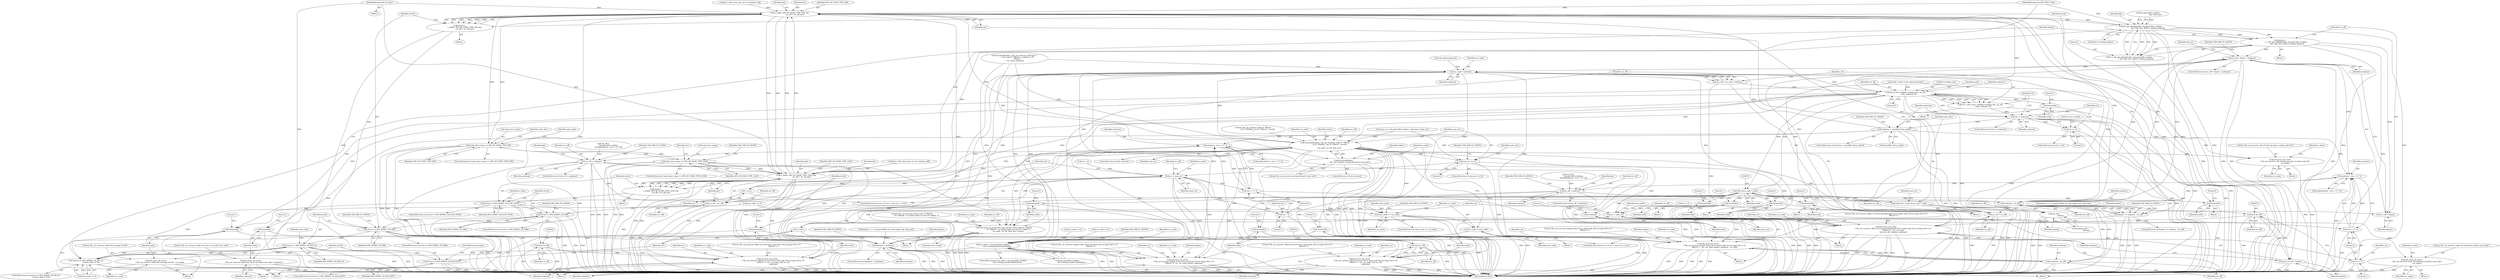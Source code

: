 digraph "0_sleuthkit_bc04aa017c0bd297de8a3b7fc40ffc6ddddbb95d@pointer" {
"1000115" [label="(MethodParameterIn,void *ptr)"];
"1000405" [label="(Call,a_cb(hfs, HFS_BT_NODE_TYPE_IDX, key,\n                    cur_off + rec_off, ptr))"];
"1000301" [label="(Call,node_desc->type == HFS_BT_NODE_TYPE_IDX)"];
"1000536" [label="(Call,node_desc->type == HFS_BT_NODE_TYPE_LEAF)"];
"1000632" [label="(Call,a_cb(hfs, HFS_BT_NODE_TYPE_LEAF, key,\n                    cur_off + rec_off, ptr))"];
"1000630" [label="(Call,retval =\n                    a_cb(hfs, HFS_BT_NODE_TYPE_LEAF, key,\n                    cur_off + rec_off, ptr))"];
"1000641" [label="(Call,retval == HFS_BTREE_CB_LEAF_STOP)"];
"1000651" [label="(Call,retval == HFS_BTREE_CB_ERR)"];
"1000414" [label="(Call,retval == HFS_BTREE_CB_ERR)"];
"1000429" [label="(Call,retval == HFS_BTREE_CB_IDX_LT)"];
"1000428" [label="(Call,(retval == HFS_BTREE_CB_IDX_LT)\n                    || (next_node == 0))"];
"1000498" [label="(Call,retval == HFS_BTREE_CB_IDX_EQGT)"];
"1000694" [label="(Call,tsk_error_set_errstr(\"hfs_cat_traverse: btree node %\" PRIu32\n                \" (%\" PRIu64 \") is neither index nor leaf (%\" PRIu8 \")\",\n                cur_node, cur_off, node_desc->type))"];
"1000403" [label="(Call,retval =\n                    a_cb(hfs, HFS_BT_NODE_TYPE_IDX, key,\n                    cur_off + rec_off, ptr))"];
"1000442" [label="(Call,hfs_get_idxkeylen(hfs, tsk_getu16(fs->endian,\n                            key->key_len), &(hfs->catalog_header)))"];
"1000438" [label="(Call,keylen =\n                        2 + hfs_get_idxkeylen(hfs, tsk_getu16(fs->endian,\n                            key->key_len), &(hfs->catalog_header)))"];
"1000456" [label="(Call,rec_off + keylen > nodesize)"];
"1000222" [label="(Call,cur_node * nodesize)"];
"1000199" [label="(Call,cur_node > tsk_getu32(fs->endian,\n                hfs->catalog_header.totalNodes))"];
"1000213" [label="(Call,tsk_error_set_errstr\n                (\"hfs_cat_traverse: Node %d too large for file\", cur_node))"];
"1000220" [label="(Call,cur_off = cur_node * nodesize)"];
"1000227" [label="(Call,tsk_fs_attr_read(hfs->catalog_attr, cur_off,\n            node, nodesize, 0))"];
"1000225" [label="(Call,cnt = tsk_fs_attr_read(hfs->catalog_attr, cur_off,\n            node, nodesize, 0))"];
"1000236" [label="(Call,cnt != nodesize)"];
"1000241" [label="(Call,cnt >= 0)"];
"1000253" [label="(Call,nodesize < sizeof(hfs_btree_node))"];
"1000260" [label="(Call,tsk_error_set_errstr\n            (\"hfs_cat_traverse: Node size %d is too small to be valid\", nodesize))"];
"1000335" [label="(Call,nodesize - (rec + 1) * 2)"];
"1000343" [label="(Call,rec_off > nodesize)"];
"1000353" [label="(Call,(int) rec_off)"];
"1000349" [label="(Call,tsk_error_set_errstr\n                        (\"hfs_cat_traverse: offset of record %d in index node %d too large (%d vs %\"\n                        PRIu16 \")\", rec, cur_node, (int) rec_off,\n                        nodesize))"];
"1000385" [label="(Call,nodesize - rec_off)"];
"1000383" [label="(Call,keylen >= nodesize - rec_off)"];
"1000391" [label="(Call,tsk_error_set_errstr\n                         (\"hfs_cat_traverse: length of key %d in index node %d too large (%d vs %\"\n                        PRIu16 \")\", rec, cur_node, keylen, (nodesize - rec_off)))"];
"1000396" [label="(Call,nodesize - rec_off)"];
"1000409" [label="(Call,cur_off + rec_off)"];
"1000457" [label="(Call,rec_off + keylen)"];
"1000469" [label="(Call,(int) rec_off)"];
"1000464" [label="(Call,tsk_error_set_errstr\n                            (\"hfs_cat_traverse: offset of record and keylength %d in index node %d too large (%d vs %\"\n                            PRIu16 \")\", rec, cur_node,\n                            (int) rec_off + keylen, nodesize))"];
"1000468" [label="(Call,(int) rec_off + keylen)"];
"1000485" [label="(Call,rec_off +\n                        keylen)"];
"1000566" [label="(Call,nodesize - (rec + 1) * 2)"];
"1000574" [label="(Call,rec_off > nodesize)"];
"1000584" [label="(Call,(int) rec_off)"];
"1000580" [label="(Call,tsk_error_set_errstr\n                        (\"hfs_cat_traverse: offset of record %d in leaf node %d too large (%d vs %\"\n                        PRIu16 \")\", rec, cur_node, (int) rec_off,\n                        nodesize))"];
"1000614" [label="(Call,(keylen) > nodesize)"];
"1000620" [label="(Call,tsk_error_set_errstr\n                        (\"hfs_cat_traverse: length of key %d in leaf node %d too large (%d vs %\"\n                        PRIu16 \")\", rec, cur_node, keylen, nodesize))"];
"1000636" [label="(Call,cur_off + rec_off)"];
"1000248" [label="(Call,free(node))"];
"1000263" [label="(Call,free(node))"];
"1000269" [label="(Call,(hfs_btree_node *) node)"];
"1000216" [label="(Call,free(node))"];
"1000267" [label="(Call,node_desc = (hfs_btree_node *) node)"];
"1000296" [label="(Call,free(node))"];
"1000357" [label="(Call,free(node))"];
"1000399" [label="(Call,free(node))"];
"1000422" [label="(Call,free(node))"];
"1000474" [label="(Call,free(node))"];
"1000588" [label="(Call,free(node))"];
"1000626" [label="(Call,free(node))"];
"1000659" [label="(Call,free(node))"];
"1000701" [label="(Call,free(node))"];
"1000705" [label="(Call,free(node))"];
"1000283" [label="(Call,tsk_fprintf(stderr, \"hfs_cat_traverse: node %\" PRIu32\n                \" @ %\" PRIu64 \" has %\" PRIu16 \" records\n\",\n                cur_node, cur_off, num_rec))"];
"1000290" [label="(Call,num_rec == 0)"];
"1000316" [label="(Call,rec < num_rec)"];
"1000319" [label="(Call,++rec)"];
"1000337" [label="(Call,(rec + 1) * 2)"];
"1000338" [label="(Call,rec + 1)"];
"1000547" [label="(Call,rec < num_rec)"];
"1000550" [label="(Call,++rec)"];
"1000568" [label="(Call,(rec + 1) * 2)"];
"1000569" [label="(Call,rec + 1)"];
"1000510" [label="(Call,tsk_error_set_errstr\n                    (\"hfs_cat_traverse: did not find any keys in index node %d\",\n                    cur_node))"];
"1000518" [label="(Call,next_node == cur_node)"];
"1000524" [label="(Call,tsk_error_set_errstr\n                    (\"hfs_cat_traverse: node %d references itself as next node\",\n                    cur_node))"];
"1000531" [label="(Call,cur_node = next_node)"];
"1000687" [label="(Call,tsk_fprintf(stderr,\n                        \"hfs_cat_traverse: moving forward to next leaf\"))"];
"1000440" [label="(Call,2 + hfs_get_idxkeylen(hfs, tsk_getu16(fs->endian,\n                            key->key_len), &(hfs->catalog_header)))"];
"1000697" [label="(Identifier,cur_off)"];
"1000678" [label="(Call,cur_node == 0)"];
"1000423" [label="(Identifier,node)"];
"1000624" [label="(Identifier,keylen)"];
"1000219" [label="(Literal,1)"];
"1000263" [label="(Call,free(node))"];
"1000249" [label="(Identifier,node)"];
"1000461" [label="(Block,)"];
"1000245" [label="(Call,tsk_error_reset())"];
"1000357" [label="(Call,free(node))"];
"1000422" [label="(Call,free(node))"];
"1000116" [label="(Block,)"];
"1000393" [label="(Identifier,rec)"];
"1000272" [label="(Call,num_rec = tsk_getu16(fs->endian, node_desc->num_rec))"];
"1000384" [label="(Identifier,keylen)"];
"1000538" [label="(Identifier,node_desc)"];
"1000392" [label="(Literal,\"hfs_cat_traverse: length of key %d in index node %d too large (%d vs %\"\n                        PRIu16 \")\")"];
"1000191" [label="(Identifier,is_done)"];
"1000257" [label="(Block,)"];
"1000320" [label="(Identifier,rec)"];
"1000303" [label="(Identifier,node_desc)"];
"1000639" [label="(Identifier,ptr)"];
"1000213" [label="(Call,tsk_error_set_errstr\n                (\"hfs_cat_traverse: Node %d too large for file\", cur_node))"];
"1000498" [label="(Call,retval == HFS_BTREE_CB_IDX_EQGT)"];
"1000406" [label="(Identifier,hfs)"];
"1000199" [label="(Call,cur_node > tsk_getu32(fs->endian,\n                hfs->catalog_header.totalNodes))"];
"1000232" [label="(Identifier,node)"];
"1000266" [label="(Literal,1)"];
"1000394" [label="(Identifier,cur_node)"];
"1000360" [label="(Literal,1)"];
"1000297" [label="(Identifier,node)"];
"1000435" [label="(Block,)"];
"1000654" [label="(Block,)"];
"1000584" [label="(Call,(int) rec_off)"];
"1000656" [label="(Identifier,TSK_ERR_FS_GENFS)"];
"1000577" [label="(Block,)"];
"1000291" [label="(Identifier,num_rec)"];
"1000292" [label="(Literal,0)"];
"1000691" [label="(Block,)"];
"1000473" [label="(Identifier,nodesize)"];
"1000281" [label="(ControlStructure,if (tsk_verbose))"];
"1000625" [label="(Identifier,nodesize)"];
"1000514" [label="(Identifier,is_done)"];
"1000407" [label="(Identifier,HFS_BT_NODE_TYPE_IDX)"];
"1000254" [label="(Identifier,nodesize)"];
"1000698" [label="(Call,node_desc->type)"];
"1000704" [label="(Literal,1)"];
"1000439" [label="(Identifier,keylen)"];
"1000345" [label="(Identifier,nodesize)"];
"1000391" [label="(Call,tsk_error_set_errstr\n                         (\"hfs_cat_traverse: length of key %d in index node %d too large (%d vs %\"\n                        PRIu16 \")\", rec, cur_node, keylen, (nodesize - rec_off)))"];
"1000550" [label="(Call,++rec)"];
"1000441" [label="(Literal,2)"];
"1000504" [label="(Call,next_node == 0)"];
"1000440" [label="(Call,2 + hfs_get_idxkeylen(hfs, tsk_getu16(fs->endian,\n                            key->key_len), &(hfs->catalog_header)))"];
"1000396" [label="(Call,nodesize - rec_off)"];
"1000390" [label="(Identifier,TSK_ERR_FS_GENFS)"];
"1000398" [label="(Identifier,rec_off)"];
"1000471" [label="(Identifier,rec_off)"];
"1000419" [label="(Identifier,TSK_ERR_FS_GENFS)"];
"1000410" [label="(Identifier,cur_off)"];
"1000576" [label="(Identifier,nodesize)"];
"1000239" [label="(Block,)"];
"1000614" [label="(Call,(keylen) > nodesize)"];
"1000474" [label="(Call,free(node))"];
"1000469" [label="(Call,(int) rec_off)"];
"1000222" [label="(Call,cur_node * nodesize)"];
"1000537" [label="(Call,node_desc->type)"];
"1000349" [label="(Call,tsk_error_set_errstr\n                        (\"hfs_cat_traverse: offset of record %d in index node %d too large (%d vs %\"\n                        PRIu16 \")\", rec, cur_node, (int) rec_off,\n                        nodesize))"];
"1000344" [label="(Identifier,rec_off)"];
"1000369" [label="(Call,keylen = 2 + tsk_getu16(hfs->fs_info.endian, key->key_len))"];
"1000487" [label="(Identifier,keylen)"];
"1000587" [label="(Identifier,nodesize)"];
"1000652" [label="(Identifier,retval)"];
"1000485" [label="(Call,rec_off +\n                        keylen)"];
"1000582" [label="(Identifier,rec)"];
"1000327" [label="(Identifier,rec_off)"];
"1000463" [label="(Identifier,TSK_ERR_FS_GENFS)"];
"1000512" [label="(Identifier,cur_node)"];
"1000438" [label="(Call,keylen =\n                        2 + hfs_get_idxkeylen(hfs, tsk_getu16(fs->endian,\n                            key->key_len), &(hfs->catalog_header)))"];
"1000212" [label="(Identifier,TSK_ERR_FS_GENFS)"];
"1000356" [label="(Identifier,nodesize)"];
"1000479" [label="(Identifier,idx_rec)"];
"1000591" [label="(Literal,1)"];
"1000540" [label="(Identifier,HFS_BT_NODE_TYPE_LEAF)"];
"1000228" [label="(Call,hfs->catalog_attr)"];
"1000549" [label="(Identifier,num_rec)"];
"1000306" [label="(Block,)"];
"1000361" [label="(Call,key = (hfs_btree_key_cat *) & node[rec_off])"];
"1000580" [label="(Call,tsk_error_set_errstr\n                        (\"hfs_cat_traverse: offset of record %d in leaf node %d too large (%d vs %\"\n                        PRIu16 \")\", rec, cur_node, (int) rec_off,\n                        nodesize))"];
"1000293" [label="(Block,)"];
"1000702" [label="(Identifier,node)"];
"1000531" [label="(Call,cur_node = next_node)"];
"1000570" [label="(Identifier,rec)"];
"1000497" [label="(ControlStructure,if (retval == HFS_BTREE_CB_IDX_EQGT))"];
"1000166" [label="(Call,cur_node == 0)"];
"1000300" [label="(ControlStructure,if (node_desc->type == HFS_BT_NODE_TYPE_IDX))"];
"1000613" [label="(ControlStructure,if ((keylen) > nodesize))"];
"1000573" [label="(ControlStructure,if (rec_off > nodesize))"];
"1000518" [label="(Call,next_node == cur_node)"];
"1000382" [label="(ControlStructure,if (keylen >= nodesize - rec_off))"];
"1000627" [label="(Identifier,node)"];
"1000312" [label="(ControlStructure,for (rec = 0; rec < num_rec; ++rec))"];
"1000430" [label="(Identifier,retval)"];
"1000689" [label="(Literal,\"hfs_cat_traverse: moving forward to next leaf\")"];
"1000340" [label="(Literal,1)"];
"1000288" [label="(Identifier,num_rec)"];
"1000693" [label="(Identifier,TSK_ERR_FS_GENFS)"];
"1000261" [label="(Literal,\"hfs_cat_traverse: Node size %d is too small to be valid\")"];
"1000243" [label="(Literal,0)"];
"1000532" [label="(Identifier,cur_node)"];
"1000528" [label="(Identifier,is_done)"];
"1000475" [label="(Identifier,node)"];
"1000621" [label="(Literal,\"hfs_cat_traverse: length of key %d in leaf node %d too large (%d vs %\"\n                        PRIu16 \")\")"];
"1000636" [label="(Call,cur_off + rec_off)"];
"1000687" [label="(Call,tsk_fprintf(stderr,\n                        \"hfs_cat_traverse: moving forward to next leaf\"))"];
"1000620" [label="(Call,tsk_error_set_errstr\n                        (\"hfs_cat_traverse: length of key %d in leaf node %d too large (%d vs %\"\n                        PRIu16 \")\", rec, cur_node, keylen, nodesize))"];
"1000635" [label="(Identifier,key)"];
"1000499" [label="(Identifier,retval)"];
"1000286" [label="(Identifier,cur_node)"];
"1000339" [label="(Identifier,rec)"];
"1000236" [label="(Call,cnt != nodesize)"];
"1000660" [label="(Identifier,node)"];
"1000536" [label="(Call,node_desc->type == HFS_BT_NODE_TYPE_LEAF)"];
"1000309" [label="(Identifier,next_node)"];
"1000535" [label="(ControlStructure,if (node_desc->type == HFS_BT_NODE_TYPE_LEAF))"];
"1000283" [label="(Call,tsk_fprintf(stderr, \"hfs_cat_traverse: node %\" PRIu32\n                \" @ %\" PRIu64 \" has %\" PRIu16 \" records\n\",\n                cur_node, cur_off, num_rec))"];
"1000574" [label="(Call,rec_off > nodesize)"];
"1000456" [label="(Call,rec_off + keylen > nodesize)"];
"1000299" [label="(Literal,1)"];
"1000464" [label="(Call,tsk_error_set_errstr\n                            (\"hfs_cat_traverse: offset of record and keylength %d in index node %d too large (%d vs %\"\n                            PRIu16 \")\", rec, cur_node,\n                            (int) rec_off + keylen, nodesize))"];
"1000468" [label="(Call,(int) rec_off + keylen)"];
"1000709" [label="(MethodReturn,RET)"];
"1000290" [label="(Call,num_rec == 0)"];
"1000318" [label="(Identifier,num_rec)"];
"1000412" [label="(Identifier,ptr)"];
"1000617" [label="(Block,)"];
"1000149" [label="(Call,tsk_malloc(nodesize))"];
"1000417" [label="(Block,)"];
"1000569" [label="(Call,rec + 1)"];
"1000510" [label="(Call,tsk_error_set_errstr\n                    (\"hfs_cat_traverse: did not find any keys in index node %d\",\n                    cur_node))"];
"1000523" [label="(Identifier,TSK_ERR_FS_GENFS)"];
"1000427" [label="(ControlStructure,if ((retval == HFS_BTREE_CB_IDX_LT)\n                    || (next_node == 0)))"];
"1000260" [label="(Call,tsk_error_set_errstr\n            (\"hfs_cat_traverse: Node size %d is too small to be valid\", nodesize))"];
"1000432" [label="(Call,next_node == 0)"];
"1000350" [label="(Literal,\"hfs_cat_traverse: offset of record %d in index node %d too large (%d vs %\"\n                        PRIu16 \")\")"];
"1000385" [label="(Call,nodesize - rec_off)"];
"1000695" [label="(Literal,\"hfs_cat_traverse: btree node %\" PRIu32\n                \" (%\" PRIu64 \") is neither index nor leaf (%\" PRIu8 \")\")"];
"1000411" [label="(Identifier,rec_off)"];
"1000572" [label="(Literal,2)"];
"1000346" [label="(Block,)"];
"1000588" [label="(Call,free(node))"];
"1000233" [label="(Identifier,nodesize)"];
"1000568" [label="(Call,(rec + 1) * 2)"];
"1000399" [label="(Call,free(node))"];
"1000284" [label="(Identifier,stderr)"];
"1000343" [label="(Call,rec_off > nodesize)"];
"1000575" [label="(Identifier,rec_off)"];
"1000313" [label="(Call,rec = 0)"];
"1000287" [label="(Identifier,cur_off)"];
"1000259" [label="(Identifier,TSK_ERR_FS_GENFS)"];
"1000526" [label="(Identifier,cur_node)"];
"1000557" [label="(Call,rec_off =\n                    tsk_getu16(fs->endian,\n                    &node[nodesize - (rec + 1) * 2]))"];
"1000551" [label="(Identifier,rec)"];
"1000566" [label="(Call,nodesize - (rec + 1) * 2)"];
"1000221" [label="(Identifier,cur_off)"];
"1000643" [label="(Identifier,HFS_BTREE_CB_LEAF_STOP)"];
"1000235" [label="(ControlStructure,if (cnt != nodesize))"];
"1000237" [label="(Identifier,cnt)"];
"1000267" [label="(Call,node_desc = (hfs_btree_node *) node)"];
"1000483" [label="(Call,node[rec_off +\n                        keylen])"];
"1000333" [label="(Call,node[nodesize - (rec + 1) * 2])"];
"1000231" [label="(Identifier,cur_off)"];
"1000342" [label="(ControlStructure,if (rec_off > nodesize))"];
"1000646" [label="(Identifier,is_done)"];
"1000451" [label="(Call,&(hfs->catalog_header))"];
"1000634" [label="(Identifier,HFS_BT_NODE_TYPE_LEAF)"];
"1000387" [label="(Identifier,rec_off)"];
"1000400" [label="(Identifier,node)"];
"1000630" [label="(Call,retval =\n                    a_cb(hfs, HFS_BT_NODE_TYPE_LEAF, key,\n                    cur_off + rec_off, ptr))"];
"1000217" [label="(Identifier,node)"];
"1000240" [label="(ControlStructure,if (cnt >= 0))"];
"1000403" [label="(Call,retval =\n                    a_cb(hfs, HFS_BT_NODE_TYPE_IDX, key,\n                    cur_off + rec_off, ptr))"];
"1000224" [label="(Identifier,nodesize)"];
"1000268" [label="(Identifier,node_desc)"];
"1000589" [label="(Identifier,node)"];
"1000507" [label="(Block,)"];
"1000520" [label="(Identifier,cur_node)"];
"1000457" [label="(Call,rec_off + keylen)"];
"1000295" [label="(Identifier,TSK_ERR_FS_GENFS)"];
"1000352" [label="(Identifier,cur_node)"];
"1000302" [label="(Call,node_desc->type)"];
"1000651" [label="(Call,retval == HFS_BTREE_CB_ERR)"];
"1000615" [label="(Identifier,keylen)"];
"1000225" [label="(Call,cnt = tsk_fs_attr_read(hfs->catalog_attr, cur_off,\n            node, nodesize, 0))"];
"1000255" [label="(Call,sizeof(hfs_btree_node))"];
"1000215" [label="(Identifier,cur_node)"];
"1000115" [label="(MethodParameterIn,void *ptr)"];
"1000413" [label="(ControlStructure,if (retval == HFS_BTREE_CB_ERR))"];
"1000201" [label="(Call,tsk_getu32(fs->endian,\n                hfs->catalog_header.totalNodes))"];
"1000579" [label="(Identifier,TSK_ERR_FS_GENFS)"];
"1000619" [label="(Identifier,TSK_ERR_FS_GENFS)"];
"1000708" [label="(Literal,0)"];
"1000317" [label="(Identifier,rec)"];
"1000622" [label="(Identifier,rec)"];
"1000688" [label="(Identifier,stderr)"];
"1000395" [label="(Identifier,keylen)"];
"1000641" [label="(Call,retval == HFS_BTREE_CB_LEAF_STOP)"];
"1000642" [label="(Identifier,retval)"];
"1000558" [label="(Identifier,rec_off)"];
"1000296" [label="(Call,free(node))"];
"1000458" [label="(Identifier,rec_off)"];
"1000358" [label="(Identifier,node)"];
"1000181" [label="(Call,tsk_fprintf(stderr, \"hfs_cat_traverse: starting at \"\n            \"root node %\" PRIu32 \"; nodesize = %\"\n            PRIu16 \"\n\", cur_node, nodesize))"];
"1000545" [label="(Identifier,rec)"];
"1000200" [label="(Identifier,cur_node)"];
"1000264" [label="(Identifier,node)"];
"1000338" [label="(Call,rec + 1)"];
"1000348" [label="(Identifier,TSK_ERR_FS_GENFS)"];
"1000472" [label="(Identifier,keylen)"];
"1000564" [label="(Call,node[nodesize - (rec + 1) * 2])"];
"1000443" [label="(Identifier,hfs)"];
"1000583" [label="(Identifier,cur_node)"];
"1000567" [label="(Identifier,nodesize)"];
"1000547" [label="(Call,rec < num_rec)"];
"1000600" [label="(Call,keylen = 2 + tsk_getu16(hfs->fs_info.endian, key->key_len))"];
"1000650" [label="(ControlStructure,if (retval == HFS_BTREE_CB_ERR))"];
"1000466" [label="(Identifier,rec)"];
"1000477" [label="(Literal,1)"];
"1000519" [label="(Identifier,next_node)"];
"1000429" [label="(Call,retval == HFS_BTREE_CB_IDX_LT)"];
"1000633" [label="(Identifier,hfs)"];
"1000467" [label="(Identifier,cur_node)"];
"1000220" [label="(Call,cur_off = cur_node * nodesize)"];
"1000626" [label="(Call,free(node))"];
"1000581" [label="(Literal,\"hfs_cat_traverse: offset of record %d in leaf node %d too large (%d vs %\"\n                        PRIu16 \")\")"];
"1000431" [label="(Identifier,HFS_BTREE_CB_IDX_LT)"];
"1000223" [label="(Identifier,cur_node)"];
"1000409" [label="(Call,cur_off + rec_off)"];
"1000253" [label="(Call,nodesize < sizeof(hfs_btree_node))"];
"1000638" [label="(Identifier,rec_off)"];
"1000586" [label="(Identifier,rec_off)"];
"1000665" [label="(Identifier,is_done)"];
"1000351" [label="(Identifier,rec)"];
"1000460" [label="(Identifier,nodesize)"];
"1000234" [label="(Literal,0)"];
"1000388" [label="(Block,)"];
"1000592" [label="(Call,key = (hfs_btree_key_cat *) & node[rec_off])"];
"1000248" [label="(Call,free(node))"];
"1000653" [label="(Identifier,HFS_BTREE_CB_ERR)"];
"1000524" [label="(Call,tsk_error_set_errstr\n                    (\"hfs_cat_traverse: node %d references itself as next node\",\n                    cur_node))"];
"1000486" [label="(Identifier,rec_off)"];
"1000543" [label="(ControlStructure,for (rec = 0; rec < num_rec; ++rec))"];
"1000198" [label="(ControlStructure,if (cur_node > tsk_getu32(fs->endian,\n                hfs->catalog_header.totalNodes)))"];
"1000459" [label="(Identifier,keylen)"];
"1000705" [label="(Call,free(node))"];
"1000397" [label="(Identifier,nodesize)"];
"1000269" [label="(Call,(hfs_btree_node *) node)"];
"1000273" [label="(Identifier,num_rec)"];
"1000623" [label="(Identifier,cur_node)"];
"1000326" [label="(Call,rec_off =\n                    tsk_getu16(fs->endian,\n                    &node[nodesize - (rec + 1) * 2]))"];
"1000386" [label="(Identifier,nodesize)"];
"1000433" [label="(Identifier,next_node)"];
"1000706" [label="(Identifier,node)"];
"1000415" [label="(Identifier,retval)"];
"1000696" [label="(Identifier,cur_node)"];
"1000425" [label="(Literal,1)"];
"1000552" [label="(Block,)"];
"1000416" [label="(Identifier,HFS_BTREE_CB_ERR)"];
"1000465" [label="(Literal,\"hfs_cat_traverse: offset of record and keylength %d in index node %d too large (%d vs %\"\n                            PRIu16 \")\")"];
"1000271" [label="(Identifier,node)"];
"1000500" [label="(Identifier,HFS_BTREE_CB_IDX_EQGT)"];
"1000214" [label="(Literal,\"hfs_cat_traverse: Node %d too large for file\")"];
"1000616" [label="(Identifier,nodesize)"];
"1000517" [label="(ControlStructure,if (next_node == cur_node))"];
"1000216" [label="(Call,free(node))"];
"1000402" [label="(Literal,1)"];
"1000662" [label="(Literal,1)"];
"1000444" [label="(Call,tsk_getu16(fs->endian,\n                            key->key_len))"];
"1000701" [label="(Call,free(node))"];
"1000525" [label="(Literal,\"hfs_cat_traverse: node %d references itself as next node\")"];
"1000251" [label="(Literal,1)"];
"1000242" [label="(Identifier,cnt)"];
"1000383" [label="(Call,keylen >= nodesize - rec_off)"];
"1000511" [label="(Literal,\"hfs_cat_traverse: did not find any keys in index node %d\")"];
"1000502" [label="(ControlStructure,break;)"];
"1000685" [label="(ControlStructure,if (tsk_verbose))"];
"1000262" [label="(Identifier,nodesize)"];
"1000571" [label="(Literal,1)"];
"1000210" [label="(Block,)"];
"1000593" [label="(Identifier,key)"];
"1000305" [label="(Identifier,HFS_BT_NODE_TYPE_IDX)"];
"1000289" [label="(ControlStructure,if (num_rec == 0))"];
"1000632" [label="(Call,a_cb(hfs, HFS_BT_NODE_TYPE_LEAF, key,\n                    cur_off + rec_off, ptr))"];
"1000694" [label="(Call,tsk_error_set_errstr(\"hfs_cat_traverse: btree node %\" PRIu32\n                \" (%\" PRIu64 \") is neither index nor leaf (%\" PRIu8 \")\",\n                cur_node, cur_off, node_desc->type))"];
"1000113" [label="(MethodParameterIn,HFS_INFO * hfs)"];
"1000631" [label="(Identifier,retval)"];
"1000404" [label="(Identifier,retval)"];
"1000341" [label="(Literal,2)"];
"1000301" [label="(Call,node_desc->type == HFS_BT_NODE_TYPE_IDX)"];
"1000428" [label="(Call,(retval == HFS_BTREE_CB_IDX_LT)\n                    || (next_node == 0))"];
"1000241" [label="(Call,cnt >= 0)"];
"1000533" [label="(Identifier,next_node)"];
"1000548" [label="(Identifier,rec)"];
"1000238" [label="(Identifier,nodesize)"];
"1000637" [label="(Identifier,cur_off)"];
"1000544" [label="(Call,rec = 0)"];
"1000408" [label="(Identifier,key)"];
"1000227" [label="(Call,tsk_fs_attr_read(hfs->catalog_attr, cur_off,\n            node, nodesize, 0))"];
"1000442" [label="(Call,hfs_get_idxkeylen(hfs, tsk_getu16(fs->endian,\n                            key->key_len), &(hfs->catalog_header)))"];
"1000335" [label="(Call,nodesize - (rec + 1) * 2)"];
"1000145" [label="(Call,node = (char *) tsk_malloc(nodesize))"];
"1000337" [label="(Call,(rec + 1) * 2)"];
"1000355" [label="(Identifier,rec_off)"];
"1000193" [label="(Block,)"];
"1000414" [label="(Call,retval == HFS_BTREE_CB_ERR)"];
"1000321" [label="(Block,)"];
"1000316" [label="(Call,rec < num_rec)"];
"1000252" [label="(ControlStructure,if (nodesize < sizeof(hfs_btree_node)))"];
"1000285" [label="(Literal,\"hfs_cat_traverse: node %\" PRIu32\n                \" @ %\" PRIu64 \" has %\" PRIu16 \" records\n\")"];
"1000505" [label="(Identifier,next_node)"];
"1000336" [label="(Identifier,nodesize)"];
"1000353" [label="(Call,(int) rec_off)"];
"1000319" [label="(Call,++rec)"];
"1000640" [label="(ControlStructure,if (retval == HFS_BTREE_CB_LEAF_STOP))"];
"1000226" [label="(Identifier,cnt)"];
"1000629" [label="(Literal,1)"];
"1000362" [label="(Identifier,key)"];
"1000521" [label="(Block,)"];
"1000659" [label="(Call,free(node))"];
"1000455" [label="(ControlStructure,if (rec_off + keylen > nodesize))"];
"1000405" [label="(Call,a_cb(hfs, HFS_BT_NODE_TYPE_IDX, key,\n                    cur_off + rec_off, ptr))"];
"1000115" -> "1000112"  [label="AST: "];
"1000115" -> "1000709"  [label="DDG: "];
"1000115" -> "1000405"  [label="DDG: "];
"1000115" -> "1000632"  [label="DDG: "];
"1000405" -> "1000403"  [label="AST: "];
"1000405" -> "1000412"  [label="CFG: "];
"1000406" -> "1000405"  [label="AST: "];
"1000407" -> "1000405"  [label="AST: "];
"1000408" -> "1000405"  [label="AST: "];
"1000409" -> "1000405"  [label="AST: "];
"1000412" -> "1000405"  [label="AST: "];
"1000403" -> "1000405"  [label="CFG: "];
"1000405" -> "1000709"  [label="DDG: "];
"1000405" -> "1000709"  [label="DDG: "];
"1000405" -> "1000709"  [label="DDG: "];
"1000405" -> "1000709"  [label="DDG: "];
"1000405" -> "1000709"  [label="DDG: "];
"1000405" -> "1000301"  [label="DDG: "];
"1000405" -> "1000403"  [label="DDG: "];
"1000405" -> "1000403"  [label="DDG: "];
"1000405" -> "1000403"  [label="DDG: "];
"1000405" -> "1000403"  [label="DDG: "];
"1000405" -> "1000403"  [label="DDG: "];
"1000442" -> "1000405"  [label="DDG: "];
"1000632" -> "1000405"  [label="DDG: "];
"1000632" -> "1000405"  [label="DDG: "];
"1000113" -> "1000405"  [label="DDG: "];
"1000301" -> "1000405"  [label="DDG: "];
"1000361" -> "1000405"  [label="DDG: "];
"1000283" -> "1000405"  [label="DDG: "];
"1000227" -> "1000405"  [label="DDG: "];
"1000385" -> "1000405"  [label="DDG: "];
"1000405" -> "1000442"  [label="DDG: "];
"1000405" -> "1000632"  [label="DDG: "];
"1000405" -> "1000632"  [label="DDG: "];
"1000301" -> "1000300"  [label="AST: "];
"1000301" -> "1000305"  [label="CFG: "];
"1000302" -> "1000301"  [label="AST: "];
"1000305" -> "1000301"  [label="AST: "];
"1000309" -> "1000301"  [label="CFG: "];
"1000538" -> "1000301"  [label="CFG: "];
"1000301" -> "1000709"  [label="DDG: "];
"1000301" -> "1000709"  [label="DDG: "];
"1000301" -> "1000709"  [label="DDG: "];
"1000536" -> "1000301"  [label="DDG: "];
"1000301" -> "1000536"  [label="DDG: "];
"1000536" -> "1000535"  [label="AST: "];
"1000536" -> "1000540"  [label="CFG: "];
"1000537" -> "1000536"  [label="AST: "];
"1000540" -> "1000536"  [label="AST: "];
"1000545" -> "1000536"  [label="CFG: "];
"1000693" -> "1000536"  [label="CFG: "];
"1000536" -> "1000709"  [label="DDG: "];
"1000536" -> "1000709"  [label="DDG: "];
"1000536" -> "1000709"  [label="DDG: "];
"1000632" -> "1000536"  [label="DDG: "];
"1000536" -> "1000632"  [label="DDG: "];
"1000536" -> "1000694"  [label="DDG: "];
"1000632" -> "1000630"  [label="AST: "];
"1000632" -> "1000639"  [label="CFG: "];
"1000633" -> "1000632"  [label="AST: "];
"1000634" -> "1000632"  [label="AST: "];
"1000635" -> "1000632"  [label="AST: "];
"1000636" -> "1000632"  [label="AST: "];
"1000639" -> "1000632"  [label="AST: "];
"1000630" -> "1000632"  [label="CFG: "];
"1000632" -> "1000709"  [label="DDG: "];
"1000632" -> "1000709"  [label="DDG: "];
"1000632" -> "1000709"  [label="DDG: "];
"1000632" -> "1000709"  [label="DDG: "];
"1000632" -> "1000709"  [label="DDG: "];
"1000632" -> "1000630"  [label="DDG: "];
"1000632" -> "1000630"  [label="DDG: "];
"1000632" -> "1000630"  [label="DDG: "];
"1000632" -> "1000630"  [label="DDG: "];
"1000632" -> "1000630"  [label="DDG: "];
"1000442" -> "1000632"  [label="DDG: "];
"1000113" -> "1000632"  [label="DDG: "];
"1000592" -> "1000632"  [label="DDG: "];
"1000283" -> "1000632"  [label="DDG: "];
"1000227" -> "1000632"  [label="DDG: "];
"1000574" -> "1000632"  [label="DDG: "];
"1000630" -> "1000552"  [label="AST: "];
"1000631" -> "1000630"  [label="AST: "];
"1000642" -> "1000630"  [label="CFG: "];
"1000630" -> "1000709"  [label="DDG: "];
"1000630" -> "1000641"  [label="DDG: "];
"1000641" -> "1000640"  [label="AST: "];
"1000641" -> "1000643"  [label="CFG: "];
"1000642" -> "1000641"  [label="AST: "];
"1000643" -> "1000641"  [label="AST: "];
"1000646" -> "1000641"  [label="CFG: "];
"1000652" -> "1000641"  [label="CFG: "];
"1000641" -> "1000709"  [label="DDG: "];
"1000641" -> "1000709"  [label="DDG: "];
"1000641" -> "1000709"  [label="DDG: "];
"1000641" -> "1000651"  [label="DDG: "];
"1000651" -> "1000650"  [label="AST: "];
"1000651" -> "1000653"  [label="CFG: "];
"1000652" -> "1000651"  [label="AST: "];
"1000653" -> "1000651"  [label="AST: "];
"1000656" -> "1000651"  [label="CFG: "];
"1000551" -> "1000651"  [label="CFG: "];
"1000651" -> "1000709"  [label="DDG: "];
"1000651" -> "1000709"  [label="DDG: "];
"1000651" -> "1000709"  [label="DDG: "];
"1000651" -> "1000414"  [label="DDG: "];
"1000414" -> "1000651"  [label="DDG: "];
"1000414" -> "1000413"  [label="AST: "];
"1000414" -> "1000416"  [label="CFG: "];
"1000415" -> "1000414"  [label="AST: "];
"1000416" -> "1000414"  [label="AST: "];
"1000419" -> "1000414"  [label="CFG: "];
"1000430" -> "1000414"  [label="CFG: "];
"1000414" -> "1000709"  [label="DDG: "];
"1000414" -> "1000709"  [label="DDG: "];
"1000414" -> "1000709"  [label="DDG: "];
"1000403" -> "1000414"  [label="DDG: "];
"1000414" -> "1000429"  [label="DDG: "];
"1000429" -> "1000428"  [label="AST: "];
"1000429" -> "1000431"  [label="CFG: "];
"1000430" -> "1000429"  [label="AST: "];
"1000431" -> "1000429"  [label="AST: "];
"1000433" -> "1000429"  [label="CFG: "];
"1000428" -> "1000429"  [label="CFG: "];
"1000429" -> "1000709"  [label="DDG: "];
"1000429" -> "1000709"  [label="DDG: "];
"1000429" -> "1000428"  [label="DDG: "];
"1000429" -> "1000428"  [label="DDG: "];
"1000429" -> "1000498"  [label="DDG: "];
"1000428" -> "1000427"  [label="AST: "];
"1000428" -> "1000432"  [label="CFG: "];
"1000432" -> "1000428"  [label="AST: "];
"1000439" -> "1000428"  [label="CFG: "];
"1000499" -> "1000428"  [label="CFG: "];
"1000428" -> "1000709"  [label="DDG: "];
"1000428" -> "1000709"  [label="DDG: "];
"1000428" -> "1000709"  [label="DDG: "];
"1000432" -> "1000428"  [label="DDG: "];
"1000432" -> "1000428"  [label="DDG: "];
"1000504" -> "1000428"  [label="DDG: "];
"1000498" -> "1000497"  [label="AST: "];
"1000498" -> "1000500"  [label="CFG: "];
"1000499" -> "1000498"  [label="AST: "];
"1000500" -> "1000498"  [label="AST: "];
"1000502" -> "1000498"  [label="CFG: "];
"1000320" -> "1000498"  [label="CFG: "];
"1000498" -> "1000709"  [label="DDG: "];
"1000498" -> "1000709"  [label="DDG: "];
"1000498" -> "1000709"  [label="DDG: "];
"1000694" -> "1000691"  [label="AST: "];
"1000694" -> "1000698"  [label="CFG: "];
"1000695" -> "1000694"  [label="AST: "];
"1000696" -> "1000694"  [label="AST: "];
"1000697" -> "1000694"  [label="AST: "];
"1000698" -> "1000694"  [label="AST: "];
"1000702" -> "1000694"  [label="CFG: "];
"1000694" -> "1000709"  [label="DDG: "];
"1000694" -> "1000709"  [label="DDG: "];
"1000694" -> "1000709"  [label="DDG: "];
"1000694" -> "1000709"  [label="DDG: "];
"1000283" -> "1000694"  [label="DDG: "];
"1000283" -> "1000694"  [label="DDG: "];
"1000222" -> "1000694"  [label="DDG: "];
"1000227" -> "1000694"  [label="DDG: "];
"1000403" -> "1000321"  [label="AST: "];
"1000404" -> "1000403"  [label="AST: "];
"1000415" -> "1000403"  [label="CFG: "];
"1000403" -> "1000709"  [label="DDG: "];
"1000442" -> "1000440"  [label="AST: "];
"1000442" -> "1000451"  [label="CFG: "];
"1000443" -> "1000442"  [label="AST: "];
"1000444" -> "1000442"  [label="AST: "];
"1000451" -> "1000442"  [label="AST: "];
"1000440" -> "1000442"  [label="CFG: "];
"1000442" -> "1000709"  [label="DDG: "];
"1000442" -> "1000709"  [label="DDG: "];
"1000442" -> "1000709"  [label="DDG: "];
"1000442" -> "1000438"  [label="DDG: "];
"1000442" -> "1000438"  [label="DDG: "];
"1000442" -> "1000438"  [label="DDG: "];
"1000442" -> "1000440"  [label="DDG: "];
"1000442" -> "1000440"  [label="DDG: "];
"1000442" -> "1000440"  [label="DDG: "];
"1000113" -> "1000442"  [label="DDG: "];
"1000444" -> "1000442"  [label="DDG: "];
"1000444" -> "1000442"  [label="DDG: "];
"1000438" -> "1000435"  [label="AST: "];
"1000438" -> "1000440"  [label="CFG: "];
"1000439" -> "1000438"  [label="AST: "];
"1000440" -> "1000438"  [label="AST: "];
"1000458" -> "1000438"  [label="CFG: "];
"1000438" -> "1000709"  [label="DDG: "];
"1000438" -> "1000456"  [label="DDG: "];
"1000438" -> "1000457"  [label="DDG: "];
"1000438" -> "1000464"  [label="DDG: "];
"1000438" -> "1000468"  [label="DDG: "];
"1000438" -> "1000485"  [label="DDG: "];
"1000456" -> "1000455"  [label="AST: "];
"1000456" -> "1000460"  [label="CFG: "];
"1000457" -> "1000456"  [label="AST: "];
"1000460" -> "1000456"  [label="AST: "];
"1000463" -> "1000456"  [label="CFG: "];
"1000479" -> "1000456"  [label="CFG: "];
"1000456" -> "1000709"  [label="DDG: "];
"1000456" -> "1000709"  [label="DDG: "];
"1000456" -> "1000709"  [label="DDG: "];
"1000456" -> "1000222"  [label="DDG: "];
"1000456" -> "1000335"  [label="DDG: "];
"1000385" -> "1000456"  [label="DDG: "];
"1000385" -> "1000456"  [label="DDG: "];
"1000456" -> "1000464"  [label="DDG: "];
"1000222" -> "1000220"  [label="AST: "];
"1000222" -> "1000224"  [label="CFG: "];
"1000223" -> "1000222"  [label="AST: "];
"1000224" -> "1000222"  [label="AST: "];
"1000220" -> "1000222"  [label="CFG: "];
"1000222" -> "1000709"  [label="DDG: "];
"1000222" -> "1000199"  [label="DDG: "];
"1000222" -> "1000220"  [label="DDG: "];
"1000222" -> "1000220"  [label="DDG: "];
"1000199" -> "1000222"  [label="DDG: "];
"1000181" -> "1000222"  [label="DDG: "];
"1000253" -> "1000222"  [label="DDG: "];
"1000614" -> "1000222"  [label="DDG: "];
"1000149" -> "1000222"  [label="DDG: "];
"1000385" -> "1000222"  [label="DDG: "];
"1000222" -> "1000227"  [label="DDG: "];
"1000222" -> "1000283"  [label="DDG: "];
"1000222" -> "1000349"  [label="DDG: "];
"1000222" -> "1000391"  [label="DDG: "];
"1000222" -> "1000464"  [label="DDG: "];
"1000222" -> "1000510"  [label="DDG: "];
"1000222" -> "1000518"  [label="DDG: "];
"1000222" -> "1000580"  [label="DDG: "];
"1000222" -> "1000620"  [label="DDG: "];
"1000199" -> "1000198"  [label="AST: "];
"1000199" -> "1000201"  [label="CFG: "];
"1000200" -> "1000199"  [label="AST: "];
"1000201" -> "1000199"  [label="AST: "];
"1000212" -> "1000199"  [label="CFG: "];
"1000221" -> "1000199"  [label="CFG: "];
"1000199" -> "1000709"  [label="DDG: "];
"1000199" -> "1000709"  [label="DDG: "];
"1000283" -> "1000199"  [label="DDG: "];
"1000678" -> "1000199"  [label="DDG: "];
"1000181" -> "1000199"  [label="DDG: "];
"1000166" -> "1000199"  [label="DDG: "];
"1000531" -> "1000199"  [label="DDG: "];
"1000201" -> "1000199"  [label="DDG: "];
"1000201" -> "1000199"  [label="DDG: "];
"1000199" -> "1000213"  [label="DDG: "];
"1000213" -> "1000210"  [label="AST: "];
"1000213" -> "1000215"  [label="CFG: "];
"1000214" -> "1000213"  [label="AST: "];
"1000215" -> "1000213"  [label="AST: "];
"1000217" -> "1000213"  [label="CFG: "];
"1000213" -> "1000709"  [label="DDG: "];
"1000213" -> "1000709"  [label="DDG: "];
"1000220" -> "1000193"  [label="AST: "];
"1000221" -> "1000220"  [label="AST: "];
"1000226" -> "1000220"  [label="CFG: "];
"1000220" -> "1000709"  [label="DDG: "];
"1000220" -> "1000227"  [label="DDG: "];
"1000227" -> "1000225"  [label="AST: "];
"1000227" -> "1000234"  [label="CFG: "];
"1000228" -> "1000227"  [label="AST: "];
"1000231" -> "1000227"  [label="AST: "];
"1000232" -> "1000227"  [label="AST: "];
"1000233" -> "1000227"  [label="AST: "];
"1000234" -> "1000227"  [label="AST: "];
"1000225" -> "1000227"  [label="CFG: "];
"1000227" -> "1000709"  [label="DDG: "];
"1000227" -> "1000709"  [label="DDG: "];
"1000227" -> "1000225"  [label="DDG: "];
"1000227" -> "1000225"  [label="DDG: "];
"1000227" -> "1000225"  [label="DDG: "];
"1000227" -> "1000225"  [label="DDG: "];
"1000227" -> "1000225"  [label="DDG: "];
"1000145" -> "1000227"  [label="DDG: "];
"1000269" -> "1000227"  [label="DDG: "];
"1000227" -> "1000236"  [label="DDG: "];
"1000227" -> "1000248"  [label="DDG: "];
"1000227" -> "1000263"  [label="DDG: "];
"1000227" -> "1000269"  [label="DDG: "];
"1000227" -> "1000283"  [label="DDG: "];
"1000227" -> "1000409"  [label="DDG: "];
"1000227" -> "1000636"  [label="DDG: "];
"1000225" -> "1000193"  [label="AST: "];
"1000226" -> "1000225"  [label="AST: "];
"1000237" -> "1000225"  [label="CFG: "];
"1000225" -> "1000709"  [label="DDG: "];
"1000225" -> "1000236"  [label="DDG: "];
"1000236" -> "1000235"  [label="AST: "];
"1000236" -> "1000238"  [label="CFG: "];
"1000237" -> "1000236"  [label="AST: "];
"1000238" -> "1000236"  [label="AST: "];
"1000242" -> "1000236"  [label="CFG: "];
"1000254" -> "1000236"  [label="CFG: "];
"1000236" -> "1000709"  [label="DDG: "];
"1000236" -> "1000709"  [label="DDG: "];
"1000236" -> "1000709"  [label="DDG: "];
"1000236" -> "1000241"  [label="DDG: "];
"1000236" -> "1000253"  [label="DDG: "];
"1000241" -> "1000240"  [label="AST: "];
"1000241" -> "1000243"  [label="CFG: "];
"1000242" -> "1000241"  [label="AST: "];
"1000243" -> "1000241"  [label="AST: "];
"1000245" -> "1000241"  [label="CFG: "];
"1000249" -> "1000241"  [label="CFG: "];
"1000241" -> "1000709"  [label="DDG: "];
"1000241" -> "1000709"  [label="DDG: "];
"1000253" -> "1000252"  [label="AST: "];
"1000253" -> "1000255"  [label="CFG: "];
"1000254" -> "1000253"  [label="AST: "];
"1000255" -> "1000253"  [label="AST: "];
"1000259" -> "1000253"  [label="CFG: "];
"1000268" -> "1000253"  [label="CFG: "];
"1000253" -> "1000709"  [label="DDG: "];
"1000253" -> "1000709"  [label="DDG: "];
"1000253" -> "1000260"  [label="DDG: "];
"1000253" -> "1000335"  [label="DDG: "];
"1000253" -> "1000566"  [label="DDG: "];
"1000260" -> "1000257"  [label="AST: "];
"1000260" -> "1000262"  [label="CFG: "];
"1000261" -> "1000260"  [label="AST: "];
"1000262" -> "1000260"  [label="AST: "];
"1000264" -> "1000260"  [label="CFG: "];
"1000260" -> "1000709"  [label="DDG: "];
"1000260" -> "1000709"  [label="DDG: "];
"1000335" -> "1000333"  [label="AST: "];
"1000335" -> "1000337"  [label="CFG: "];
"1000336" -> "1000335"  [label="AST: "];
"1000337" -> "1000335"  [label="AST: "];
"1000333" -> "1000335"  [label="CFG: "];
"1000335" -> "1000709"  [label="DDG: "];
"1000385" -> "1000335"  [label="DDG: "];
"1000337" -> "1000335"  [label="DDG: "];
"1000337" -> "1000335"  [label="DDG: "];
"1000335" -> "1000343"  [label="DDG: "];
"1000343" -> "1000342"  [label="AST: "];
"1000343" -> "1000345"  [label="CFG: "];
"1000344" -> "1000343"  [label="AST: "];
"1000345" -> "1000343"  [label="AST: "];
"1000348" -> "1000343"  [label="CFG: "];
"1000362" -> "1000343"  [label="CFG: "];
"1000343" -> "1000709"  [label="DDG: "];
"1000326" -> "1000343"  [label="DDG: "];
"1000343" -> "1000353"  [label="DDG: "];
"1000343" -> "1000349"  [label="DDG: "];
"1000343" -> "1000385"  [label="DDG: "];
"1000343" -> "1000385"  [label="DDG: "];
"1000353" -> "1000349"  [label="AST: "];
"1000353" -> "1000355"  [label="CFG: "];
"1000354" -> "1000353"  [label="AST: "];
"1000355" -> "1000353"  [label="AST: "];
"1000356" -> "1000353"  [label="CFG: "];
"1000353" -> "1000709"  [label="DDG: "];
"1000353" -> "1000349"  [label="DDG: "];
"1000349" -> "1000346"  [label="AST: "];
"1000349" -> "1000356"  [label="CFG: "];
"1000350" -> "1000349"  [label="AST: "];
"1000351" -> "1000349"  [label="AST: "];
"1000352" -> "1000349"  [label="AST: "];
"1000356" -> "1000349"  [label="AST: "];
"1000358" -> "1000349"  [label="CFG: "];
"1000349" -> "1000709"  [label="DDG: "];
"1000349" -> "1000709"  [label="DDG: "];
"1000349" -> "1000709"  [label="DDG: "];
"1000349" -> "1000709"  [label="DDG: "];
"1000349" -> "1000709"  [label="DDG: "];
"1000316" -> "1000349"  [label="DDG: "];
"1000283" -> "1000349"  [label="DDG: "];
"1000385" -> "1000383"  [label="AST: "];
"1000385" -> "1000387"  [label="CFG: "];
"1000386" -> "1000385"  [label="AST: "];
"1000387" -> "1000385"  [label="AST: "];
"1000383" -> "1000385"  [label="CFG: "];
"1000385" -> "1000709"  [label="DDG: "];
"1000385" -> "1000383"  [label="DDG: "];
"1000385" -> "1000383"  [label="DDG: "];
"1000385" -> "1000396"  [label="DDG: "];
"1000385" -> "1000396"  [label="DDG: "];
"1000385" -> "1000409"  [label="DDG: "];
"1000385" -> "1000457"  [label="DDG: "];
"1000385" -> "1000469"  [label="DDG: "];
"1000385" -> "1000485"  [label="DDG: "];
"1000383" -> "1000382"  [label="AST: "];
"1000384" -> "1000383"  [label="AST: "];
"1000390" -> "1000383"  [label="CFG: "];
"1000404" -> "1000383"  [label="CFG: "];
"1000383" -> "1000709"  [label="DDG: "];
"1000383" -> "1000709"  [label="DDG: "];
"1000383" -> "1000709"  [label="DDG: "];
"1000369" -> "1000383"  [label="DDG: "];
"1000383" -> "1000391"  [label="DDG: "];
"1000391" -> "1000388"  [label="AST: "];
"1000391" -> "1000396"  [label="CFG: "];
"1000392" -> "1000391"  [label="AST: "];
"1000393" -> "1000391"  [label="AST: "];
"1000394" -> "1000391"  [label="AST: "];
"1000395" -> "1000391"  [label="AST: "];
"1000396" -> "1000391"  [label="AST: "];
"1000400" -> "1000391"  [label="CFG: "];
"1000391" -> "1000709"  [label="DDG: "];
"1000391" -> "1000709"  [label="DDG: "];
"1000391" -> "1000709"  [label="DDG: "];
"1000391" -> "1000709"  [label="DDG: "];
"1000391" -> "1000709"  [label="DDG: "];
"1000316" -> "1000391"  [label="DDG: "];
"1000283" -> "1000391"  [label="DDG: "];
"1000396" -> "1000391"  [label="DDG: "];
"1000396" -> "1000391"  [label="DDG: "];
"1000396" -> "1000398"  [label="CFG: "];
"1000397" -> "1000396"  [label="AST: "];
"1000398" -> "1000396"  [label="AST: "];
"1000396" -> "1000709"  [label="DDG: "];
"1000396" -> "1000709"  [label="DDG: "];
"1000409" -> "1000411"  [label="CFG: "];
"1000410" -> "1000409"  [label="AST: "];
"1000411" -> "1000409"  [label="AST: "];
"1000412" -> "1000409"  [label="CFG: "];
"1000409" -> "1000709"  [label="DDG: "];
"1000409" -> "1000709"  [label="DDG: "];
"1000283" -> "1000409"  [label="DDG: "];
"1000457" -> "1000459"  [label="CFG: "];
"1000458" -> "1000457"  [label="AST: "];
"1000459" -> "1000457"  [label="AST: "];
"1000460" -> "1000457"  [label="CFG: "];
"1000469" -> "1000468"  [label="AST: "];
"1000469" -> "1000471"  [label="CFG: "];
"1000470" -> "1000469"  [label="AST: "];
"1000471" -> "1000469"  [label="AST: "];
"1000472" -> "1000469"  [label="CFG: "];
"1000469" -> "1000709"  [label="DDG: "];
"1000469" -> "1000464"  [label="DDG: "];
"1000469" -> "1000468"  [label="DDG: "];
"1000464" -> "1000461"  [label="AST: "];
"1000464" -> "1000473"  [label="CFG: "];
"1000465" -> "1000464"  [label="AST: "];
"1000466" -> "1000464"  [label="AST: "];
"1000467" -> "1000464"  [label="AST: "];
"1000468" -> "1000464"  [label="AST: "];
"1000473" -> "1000464"  [label="AST: "];
"1000475" -> "1000464"  [label="CFG: "];
"1000464" -> "1000709"  [label="DDG: "];
"1000464" -> "1000709"  [label="DDG: "];
"1000464" -> "1000709"  [label="DDG: "];
"1000464" -> "1000709"  [label="DDG: "];
"1000464" -> "1000709"  [label="DDG: "];
"1000316" -> "1000464"  [label="DDG: "];
"1000283" -> "1000464"  [label="DDG: "];
"1000468" -> "1000472"  [label="CFG: "];
"1000472" -> "1000468"  [label="AST: "];
"1000473" -> "1000468"  [label="CFG: "];
"1000468" -> "1000709"  [label="DDG: "];
"1000468" -> "1000709"  [label="DDG: "];
"1000485" -> "1000483"  [label="AST: "];
"1000485" -> "1000487"  [label="CFG: "];
"1000486" -> "1000485"  [label="AST: "];
"1000487" -> "1000485"  [label="AST: "];
"1000483" -> "1000485"  [label="CFG: "];
"1000485" -> "1000709"  [label="DDG: "];
"1000485" -> "1000709"  [label="DDG: "];
"1000566" -> "1000564"  [label="AST: "];
"1000566" -> "1000568"  [label="CFG: "];
"1000567" -> "1000566"  [label="AST: "];
"1000568" -> "1000566"  [label="AST: "];
"1000564" -> "1000566"  [label="CFG: "];
"1000566" -> "1000709"  [label="DDG: "];
"1000614" -> "1000566"  [label="DDG: "];
"1000568" -> "1000566"  [label="DDG: "];
"1000568" -> "1000566"  [label="DDG: "];
"1000566" -> "1000574"  [label="DDG: "];
"1000574" -> "1000573"  [label="AST: "];
"1000574" -> "1000576"  [label="CFG: "];
"1000575" -> "1000574"  [label="AST: "];
"1000576" -> "1000574"  [label="AST: "];
"1000579" -> "1000574"  [label="CFG: "];
"1000593" -> "1000574"  [label="CFG: "];
"1000574" -> "1000709"  [label="DDG: "];
"1000574" -> "1000709"  [label="DDG: "];
"1000557" -> "1000574"  [label="DDG: "];
"1000574" -> "1000584"  [label="DDG: "];
"1000574" -> "1000580"  [label="DDG: "];
"1000574" -> "1000614"  [label="DDG: "];
"1000574" -> "1000636"  [label="DDG: "];
"1000584" -> "1000580"  [label="AST: "];
"1000584" -> "1000586"  [label="CFG: "];
"1000585" -> "1000584"  [label="AST: "];
"1000586" -> "1000584"  [label="AST: "];
"1000587" -> "1000584"  [label="CFG: "];
"1000584" -> "1000709"  [label="DDG: "];
"1000584" -> "1000580"  [label="DDG: "];
"1000580" -> "1000577"  [label="AST: "];
"1000580" -> "1000587"  [label="CFG: "];
"1000581" -> "1000580"  [label="AST: "];
"1000582" -> "1000580"  [label="AST: "];
"1000583" -> "1000580"  [label="AST: "];
"1000587" -> "1000580"  [label="AST: "];
"1000589" -> "1000580"  [label="CFG: "];
"1000580" -> "1000709"  [label="DDG: "];
"1000580" -> "1000709"  [label="DDG: "];
"1000580" -> "1000709"  [label="DDG: "];
"1000580" -> "1000709"  [label="DDG: "];
"1000580" -> "1000709"  [label="DDG: "];
"1000547" -> "1000580"  [label="DDG: "];
"1000283" -> "1000580"  [label="DDG: "];
"1000614" -> "1000613"  [label="AST: "];
"1000614" -> "1000616"  [label="CFG: "];
"1000615" -> "1000614"  [label="AST: "];
"1000616" -> "1000614"  [label="AST: "];
"1000619" -> "1000614"  [label="CFG: "];
"1000631" -> "1000614"  [label="CFG: "];
"1000614" -> "1000709"  [label="DDG: "];
"1000614" -> "1000709"  [label="DDG: "];
"1000614" -> "1000709"  [label="DDG: "];
"1000600" -> "1000614"  [label="DDG: "];
"1000614" -> "1000620"  [label="DDG: "];
"1000614" -> "1000620"  [label="DDG: "];
"1000620" -> "1000617"  [label="AST: "];
"1000620" -> "1000625"  [label="CFG: "];
"1000621" -> "1000620"  [label="AST: "];
"1000622" -> "1000620"  [label="AST: "];
"1000623" -> "1000620"  [label="AST: "];
"1000624" -> "1000620"  [label="AST: "];
"1000625" -> "1000620"  [label="AST: "];
"1000627" -> "1000620"  [label="CFG: "];
"1000620" -> "1000709"  [label="DDG: "];
"1000620" -> "1000709"  [label="DDG: "];
"1000620" -> "1000709"  [label="DDG: "];
"1000620" -> "1000709"  [label="DDG: "];
"1000620" -> "1000709"  [label="DDG: "];
"1000547" -> "1000620"  [label="DDG: "];
"1000283" -> "1000620"  [label="DDG: "];
"1000636" -> "1000638"  [label="CFG: "];
"1000637" -> "1000636"  [label="AST: "];
"1000638" -> "1000636"  [label="AST: "];
"1000639" -> "1000636"  [label="CFG: "];
"1000636" -> "1000709"  [label="DDG: "];
"1000636" -> "1000709"  [label="DDG: "];
"1000283" -> "1000636"  [label="DDG: "];
"1000248" -> "1000239"  [label="AST: "];
"1000248" -> "1000249"  [label="CFG: "];
"1000249" -> "1000248"  [label="AST: "];
"1000251" -> "1000248"  [label="CFG: "];
"1000248" -> "1000709"  [label="DDG: "];
"1000263" -> "1000257"  [label="AST: "];
"1000263" -> "1000264"  [label="CFG: "];
"1000264" -> "1000263"  [label="AST: "];
"1000266" -> "1000263"  [label="CFG: "];
"1000263" -> "1000709"  [label="DDG: "];
"1000269" -> "1000267"  [label="AST: "];
"1000269" -> "1000271"  [label="CFG: "];
"1000270" -> "1000269"  [label="AST: "];
"1000271" -> "1000269"  [label="AST: "];
"1000267" -> "1000269"  [label="CFG: "];
"1000269" -> "1000216"  [label="DDG: "];
"1000269" -> "1000267"  [label="DDG: "];
"1000269" -> "1000296"  [label="DDG: "];
"1000269" -> "1000357"  [label="DDG: "];
"1000269" -> "1000399"  [label="DDG: "];
"1000269" -> "1000422"  [label="DDG: "];
"1000269" -> "1000474"  [label="DDG: "];
"1000269" -> "1000588"  [label="DDG: "];
"1000269" -> "1000626"  [label="DDG: "];
"1000269" -> "1000659"  [label="DDG: "];
"1000269" -> "1000701"  [label="DDG: "];
"1000269" -> "1000705"  [label="DDG: "];
"1000216" -> "1000210"  [label="AST: "];
"1000216" -> "1000217"  [label="CFG: "];
"1000217" -> "1000216"  [label="AST: "];
"1000219" -> "1000216"  [label="CFG: "];
"1000216" -> "1000709"  [label="DDG: "];
"1000145" -> "1000216"  [label="DDG: "];
"1000267" -> "1000193"  [label="AST: "];
"1000268" -> "1000267"  [label="AST: "];
"1000273" -> "1000267"  [label="CFG: "];
"1000267" -> "1000709"  [label="DDG: "];
"1000267" -> "1000709"  [label="DDG: "];
"1000296" -> "1000293"  [label="AST: "];
"1000296" -> "1000297"  [label="CFG: "];
"1000297" -> "1000296"  [label="AST: "];
"1000299" -> "1000296"  [label="CFG: "];
"1000296" -> "1000709"  [label="DDG: "];
"1000357" -> "1000346"  [label="AST: "];
"1000357" -> "1000358"  [label="CFG: "];
"1000358" -> "1000357"  [label="AST: "];
"1000360" -> "1000357"  [label="CFG: "];
"1000357" -> "1000709"  [label="DDG: "];
"1000399" -> "1000388"  [label="AST: "];
"1000399" -> "1000400"  [label="CFG: "];
"1000400" -> "1000399"  [label="AST: "];
"1000402" -> "1000399"  [label="CFG: "];
"1000399" -> "1000709"  [label="DDG: "];
"1000422" -> "1000417"  [label="AST: "];
"1000422" -> "1000423"  [label="CFG: "];
"1000423" -> "1000422"  [label="AST: "];
"1000425" -> "1000422"  [label="CFG: "];
"1000422" -> "1000709"  [label="DDG: "];
"1000474" -> "1000461"  [label="AST: "];
"1000474" -> "1000475"  [label="CFG: "];
"1000475" -> "1000474"  [label="AST: "];
"1000477" -> "1000474"  [label="CFG: "];
"1000474" -> "1000709"  [label="DDG: "];
"1000588" -> "1000577"  [label="AST: "];
"1000588" -> "1000589"  [label="CFG: "];
"1000589" -> "1000588"  [label="AST: "];
"1000591" -> "1000588"  [label="CFG: "];
"1000588" -> "1000709"  [label="DDG: "];
"1000626" -> "1000617"  [label="AST: "];
"1000626" -> "1000627"  [label="CFG: "];
"1000627" -> "1000626"  [label="AST: "];
"1000629" -> "1000626"  [label="CFG: "];
"1000626" -> "1000709"  [label="DDG: "];
"1000659" -> "1000654"  [label="AST: "];
"1000659" -> "1000660"  [label="CFG: "];
"1000660" -> "1000659"  [label="AST: "];
"1000662" -> "1000659"  [label="CFG: "];
"1000659" -> "1000709"  [label="DDG: "];
"1000701" -> "1000691"  [label="AST: "];
"1000701" -> "1000702"  [label="CFG: "];
"1000702" -> "1000701"  [label="AST: "];
"1000704" -> "1000701"  [label="CFG: "];
"1000701" -> "1000709"  [label="DDG: "];
"1000705" -> "1000116"  [label="AST: "];
"1000705" -> "1000706"  [label="CFG: "];
"1000706" -> "1000705"  [label="AST: "];
"1000708" -> "1000705"  [label="CFG: "];
"1000705" -> "1000709"  [label="DDG: "];
"1000145" -> "1000705"  [label="DDG: "];
"1000283" -> "1000281"  [label="AST: "];
"1000283" -> "1000288"  [label="CFG: "];
"1000284" -> "1000283"  [label="AST: "];
"1000285" -> "1000283"  [label="AST: "];
"1000286" -> "1000283"  [label="AST: "];
"1000287" -> "1000283"  [label="AST: "];
"1000288" -> "1000283"  [label="AST: "];
"1000291" -> "1000283"  [label="CFG: "];
"1000283" -> "1000709"  [label="DDG: "];
"1000283" -> "1000709"  [label="DDG: "];
"1000283" -> "1000709"  [label="DDG: "];
"1000283" -> "1000709"  [label="DDG: "];
"1000181" -> "1000283"  [label="DDG: "];
"1000687" -> "1000283"  [label="DDG: "];
"1000272" -> "1000283"  [label="DDG: "];
"1000283" -> "1000290"  [label="DDG: "];
"1000283" -> "1000510"  [label="DDG: "];
"1000283" -> "1000518"  [label="DDG: "];
"1000283" -> "1000687"  [label="DDG: "];
"1000290" -> "1000289"  [label="AST: "];
"1000290" -> "1000292"  [label="CFG: "];
"1000291" -> "1000290"  [label="AST: "];
"1000292" -> "1000290"  [label="AST: "];
"1000295" -> "1000290"  [label="CFG: "];
"1000303" -> "1000290"  [label="CFG: "];
"1000290" -> "1000709"  [label="DDG: "];
"1000290" -> "1000709"  [label="DDG: "];
"1000272" -> "1000290"  [label="DDG: "];
"1000290" -> "1000316"  [label="DDG: "];
"1000290" -> "1000547"  [label="DDG: "];
"1000316" -> "1000312"  [label="AST: "];
"1000316" -> "1000318"  [label="CFG: "];
"1000317" -> "1000316"  [label="AST: "];
"1000318" -> "1000316"  [label="AST: "];
"1000327" -> "1000316"  [label="CFG: "];
"1000505" -> "1000316"  [label="CFG: "];
"1000316" -> "1000709"  [label="DDG: "];
"1000316" -> "1000709"  [label="DDG: "];
"1000316" -> "1000709"  [label="DDG: "];
"1000319" -> "1000316"  [label="DDG: "];
"1000313" -> "1000316"  [label="DDG: "];
"1000316" -> "1000319"  [label="DDG: "];
"1000316" -> "1000337"  [label="DDG: "];
"1000316" -> "1000338"  [label="DDG: "];
"1000319" -> "1000312"  [label="AST: "];
"1000319" -> "1000320"  [label="CFG: "];
"1000320" -> "1000319"  [label="AST: "];
"1000317" -> "1000319"  [label="CFG: "];
"1000337" -> "1000341"  [label="CFG: "];
"1000338" -> "1000337"  [label="AST: "];
"1000341" -> "1000337"  [label="AST: "];
"1000337" -> "1000709"  [label="DDG: "];
"1000338" -> "1000340"  [label="CFG: "];
"1000339" -> "1000338"  [label="AST: "];
"1000340" -> "1000338"  [label="AST: "];
"1000341" -> "1000338"  [label="CFG: "];
"1000338" -> "1000709"  [label="DDG: "];
"1000547" -> "1000543"  [label="AST: "];
"1000547" -> "1000549"  [label="CFG: "];
"1000548" -> "1000547"  [label="AST: "];
"1000549" -> "1000547"  [label="AST: "];
"1000558" -> "1000547"  [label="CFG: "];
"1000665" -> "1000547"  [label="CFG: "];
"1000547" -> "1000709"  [label="DDG: "];
"1000547" -> "1000709"  [label="DDG: "];
"1000547" -> "1000709"  [label="DDG: "];
"1000550" -> "1000547"  [label="DDG: "];
"1000544" -> "1000547"  [label="DDG: "];
"1000547" -> "1000550"  [label="DDG: "];
"1000547" -> "1000568"  [label="DDG: "];
"1000547" -> "1000569"  [label="DDG: "];
"1000550" -> "1000543"  [label="AST: "];
"1000550" -> "1000551"  [label="CFG: "];
"1000551" -> "1000550"  [label="AST: "];
"1000548" -> "1000550"  [label="CFG: "];
"1000568" -> "1000572"  [label="CFG: "];
"1000569" -> "1000568"  [label="AST: "];
"1000572" -> "1000568"  [label="AST: "];
"1000568" -> "1000709"  [label="DDG: "];
"1000569" -> "1000571"  [label="CFG: "];
"1000570" -> "1000569"  [label="AST: "];
"1000571" -> "1000569"  [label="AST: "];
"1000572" -> "1000569"  [label="CFG: "];
"1000569" -> "1000709"  [label="DDG: "];
"1000510" -> "1000507"  [label="AST: "];
"1000510" -> "1000512"  [label="CFG: "];
"1000511" -> "1000510"  [label="AST: "];
"1000512" -> "1000510"  [label="AST: "];
"1000514" -> "1000510"  [label="CFG: "];
"1000510" -> "1000709"  [label="DDG: "];
"1000510" -> "1000709"  [label="DDG: "];
"1000518" -> "1000517"  [label="AST: "];
"1000518" -> "1000520"  [label="CFG: "];
"1000519" -> "1000518"  [label="AST: "];
"1000520" -> "1000518"  [label="AST: "];
"1000523" -> "1000518"  [label="CFG: "];
"1000532" -> "1000518"  [label="CFG: "];
"1000518" -> "1000709"  [label="DDG: "];
"1000518" -> "1000709"  [label="DDG: "];
"1000504" -> "1000518"  [label="DDG: "];
"1000518" -> "1000524"  [label="DDG: "];
"1000518" -> "1000531"  [label="DDG: "];
"1000524" -> "1000521"  [label="AST: "];
"1000524" -> "1000526"  [label="CFG: "];
"1000525" -> "1000524"  [label="AST: "];
"1000526" -> "1000524"  [label="AST: "];
"1000528" -> "1000524"  [label="CFG: "];
"1000524" -> "1000709"  [label="DDG: "];
"1000524" -> "1000709"  [label="DDG: "];
"1000531" -> "1000306"  [label="AST: "];
"1000531" -> "1000533"  [label="CFG: "];
"1000532" -> "1000531"  [label="AST: "];
"1000533" -> "1000531"  [label="AST: "];
"1000191" -> "1000531"  [label="CFG: "];
"1000531" -> "1000709"  [label="DDG: "];
"1000531" -> "1000709"  [label="DDG: "];
"1000687" -> "1000685"  [label="AST: "];
"1000687" -> "1000689"  [label="CFG: "];
"1000688" -> "1000687"  [label="AST: "];
"1000689" -> "1000687"  [label="AST: "];
"1000191" -> "1000687"  [label="CFG: "];
"1000687" -> "1000709"  [label="DDG: "];
"1000687" -> "1000709"  [label="DDG: "];
"1000181" -> "1000687"  [label="DDG: "];
"1000441" -> "1000440"  [label="AST: "];
"1000440" -> "1000709"  [label="DDG: "];
}
